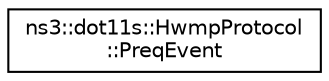 digraph "Graphical Class Hierarchy"
{
 // LATEX_PDF_SIZE
  edge [fontname="Helvetica",fontsize="10",labelfontname="Helvetica",labelfontsize="10"];
  node [fontname="Helvetica",fontsize="10",shape=record];
  rankdir="LR";
  Node0 [label="ns3::dot11s::HwmpProtocol\l::PreqEvent",height=0.2,width=0.4,color="black", fillcolor="white", style="filled",URL="$structns3_1_1dot11s_1_1_hwmp_protocol_1_1_preq_event.html",tooltip="PreqEvent structure."];
}
